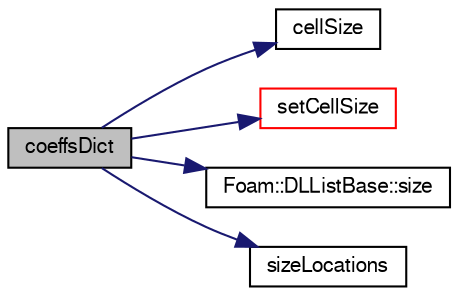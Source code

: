 digraph "coeffsDict"
{
  bgcolor="transparent";
  edge [fontname="FreeSans",fontsize="10",labelfontname="FreeSans",labelfontsize="10"];
  node [fontname="FreeSans",fontsize="10",shape=record];
  rankdir="LR";
  Node10 [label="coeffsDict",height=0.2,width=0.4,color="black", fillcolor="grey75", style="filled", fontcolor="black"];
  Node10 -> Node11 [color="midnightblue",fontsize="10",style="solid",fontname="FreeSans"];
  Node11 [label="cellSize",height=0.2,width=0.4,color="black",URL="$a31402.html#ac22dea34ad0b4009962fe9b5fe623c6a",tooltip="Modify scalar argument to the cell size specified by function. "];
  Node10 -> Node12 [color="midnightblue",fontsize="10",style="solid",fontname="FreeSans"];
  Node12 [label="setCellSize",height=0.2,width=0.4,color="red",URL="$a31402.html#aea9a335a02abb8be480ce027d87dc742"];
  Node10 -> Node15 [color="midnightblue",fontsize="10",style="solid",fontname="FreeSans"];
  Node15 [label="Foam::DLListBase::size",height=0.2,width=0.4,color="black",URL="$a25806.html#a47b3bf30da1eb3ab8076b5fbe00e0494",tooltip="Return number of elements in list. "];
  Node10 -> Node16 [color="midnightblue",fontsize="10",style="solid",fontname="FreeSans"];
  Node16 [label="sizeLocations",height=0.2,width=0.4,color="black",URL="$a31402.html#ac534577ca68958ec9194c70bd2bb7c30"];
}
